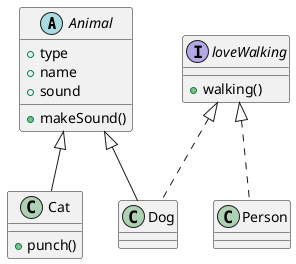 @startuml

abstract class Animal {
+ type
+ name
+ sound
+ makeSound()
}

class Dog extends Animal implements loveWalking {

}

class Cat extends Animal {
+ punch()
}

class Person implements loveWalking {

}

interface loveWalking {
+ walking()
}

@enduml